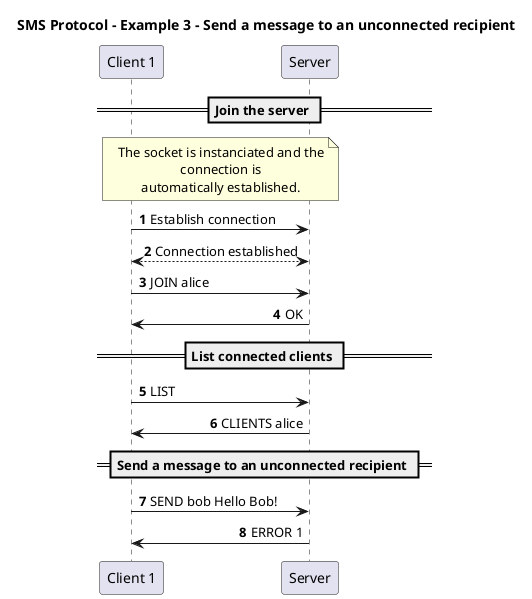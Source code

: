 @startuml sms-protocol-example-3-send-a-message-to-an-unconnected-recipient
skinparam boxPadding 100
skinparam maxMessageSize 150
skinparam noteTextAlignment center
skinparam sequenceMessageAlign direction
skinparam wrapWidth 250
autonumber

!pragma teoz true

title "SMS Protocol - Example 3 - Send a message to an unconnected recipient"

participant "Client 1" as c1
participant "Server" as s

== Join the server ==

note over c1, s
The socket is instanciated and the connection is
automatically established.
end note

c1->s : Establish connection
c1<-->s : Connection established

c1->s: JOIN alice
s->c1: OK

== List connected clients ==

c1->s: LIST
s->c1: CLIENTS alice

== Send a message to an unconnected recipient ==

c1->s: SEND bob Hello Bob!
s->c1: ERROR 1
@enduml
